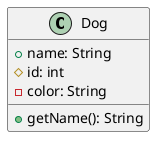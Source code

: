@startuml
    Class Dog{
        + name: String
        # id: int
        - color: String
        + getName(): String

    }
@enduml